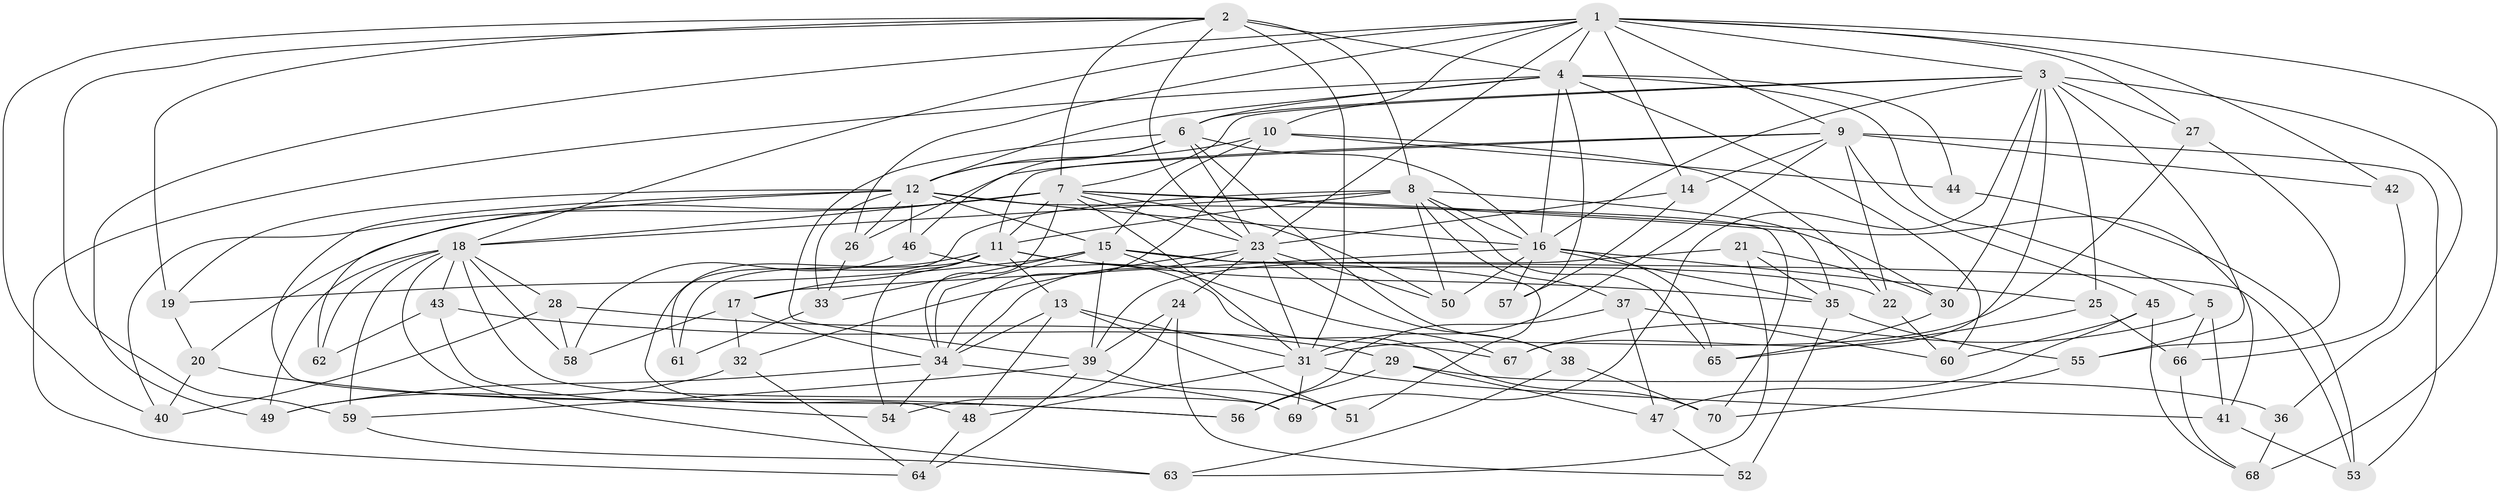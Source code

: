 // original degree distribution, {4: 1.0}
// Generated by graph-tools (version 1.1) at 2025/38/03/09/25 02:38:14]
// undirected, 70 vertices, 189 edges
graph export_dot {
graph [start="1"]
  node [color=gray90,style=filled];
  1;
  2;
  3;
  4;
  5;
  6;
  7;
  8;
  9;
  10;
  11;
  12;
  13;
  14;
  15;
  16;
  17;
  18;
  19;
  20;
  21;
  22;
  23;
  24;
  25;
  26;
  27;
  28;
  29;
  30;
  31;
  32;
  33;
  34;
  35;
  36;
  37;
  38;
  39;
  40;
  41;
  42;
  43;
  44;
  45;
  46;
  47;
  48;
  49;
  50;
  51;
  52;
  53;
  54;
  55;
  56;
  57;
  58;
  59;
  60;
  61;
  62;
  63;
  64;
  65;
  66;
  67;
  68;
  69;
  70;
  1 -- 3 [weight=1.0];
  1 -- 4 [weight=1.0];
  1 -- 9 [weight=1.0];
  1 -- 10 [weight=1.0];
  1 -- 14 [weight=1.0];
  1 -- 18 [weight=1.0];
  1 -- 23 [weight=1.0];
  1 -- 26 [weight=1.0];
  1 -- 27 [weight=1.0];
  1 -- 42 [weight=1.0];
  1 -- 49 [weight=1.0];
  1 -- 68 [weight=1.0];
  2 -- 4 [weight=2.0];
  2 -- 7 [weight=1.0];
  2 -- 8 [weight=2.0];
  2 -- 19 [weight=1.0];
  2 -- 23 [weight=1.0];
  2 -- 31 [weight=1.0];
  2 -- 40 [weight=1.0];
  2 -- 59 [weight=1.0];
  3 -- 6 [weight=1.0];
  3 -- 7 [weight=1.0];
  3 -- 16 [weight=1.0];
  3 -- 25 [weight=1.0];
  3 -- 27 [weight=1.0];
  3 -- 30 [weight=1.0];
  3 -- 36 [weight=2.0];
  3 -- 55 [weight=1.0];
  3 -- 67 [weight=1.0];
  3 -- 69 [weight=1.0];
  4 -- 5 [weight=1.0];
  4 -- 6 [weight=1.0];
  4 -- 12 [weight=1.0];
  4 -- 16 [weight=1.0];
  4 -- 44 [weight=1.0];
  4 -- 57 [weight=2.0];
  4 -- 60 [weight=1.0];
  4 -- 64 [weight=1.0];
  5 -- 41 [weight=1.0];
  5 -- 66 [weight=1.0];
  5 -- 67 [weight=1.0];
  6 -- 12 [weight=1.0];
  6 -- 16 [weight=1.0];
  6 -- 23 [weight=1.0];
  6 -- 38 [weight=1.0];
  6 -- 39 [weight=1.0];
  6 -- 46 [weight=1.0];
  7 -- 11 [weight=1.0];
  7 -- 18 [weight=1.0];
  7 -- 20 [weight=1.0];
  7 -- 23 [weight=1.0];
  7 -- 30 [weight=1.0];
  7 -- 31 [weight=1.0];
  7 -- 34 [weight=1.0];
  7 -- 40 [weight=1.0];
  7 -- 41 [weight=1.0];
  7 -- 50 [weight=1.0];
  8 -- 11 [weight=1.0];
  8 -- 16 [weight=2.0];
  8 -- 18 [weight=1.0];
  8 -- 35 [weight=1.0];
  8 -- 37 [weight=1.0];
  8 -- 50 [weight=1.0];
  8 -- 61 [weight=2.0];
  8 -- 65 [weight=1.0];
  9 -- 11 [weight=1.0];
  9 -- 14 [weight=1.0];
  9 -- 22 [weight=1.0];
  9 -- 26 [weight=1.0];
  9 -- 31 [weight=1.0];
  9 -- 42 [weight=2.0];
  9 -- 45 [weight=1.0];
  9 -- 53 [weight=1.0];
  10 -- 12 [weight=1.0];
  10 -- 15 [weight=2.0];
  10 -- 22 [weight=1.0];
  10 -- 34 [weight=1.0];
  10 -- 44 [weight=2.0];
  11 -- 13 [weight=1.0];
  11 -- 17 [weight=2.0];
  11 -- 22 [weight=1.0];
  11 -- 35 [weight=2.0];
  11 -- 48 [weight=1.0];
  11 -- 54 [weight=1.0];
  11 -- 61 [weight=1.0];
  12 -- 15 [weight=1.0];
  12 -- 16 [weight=1.0];
  12 -- 19 [weight=1.0];
  12 -- 26 [weight=1.0];
  12 -- 33 [weight=1.0];
  12 -- 46 [weight=1.0];
  12 -- 56 [weight=1.0];
  12 -- 62 [weight=1.0];
  12 -- 70 [weight=1.0];
  13 -- 31 [weight=1.0];
  13 -- 34 [weight=2.0];
  13 -- 48 [weight=1.0];
  13 -- 51 [weight=1.0];
  14 -- 23 [weight=1.0];
  14 -- 57 [weight=1.0];
  15 -- 19 [weight=1.0];
  15 -- 33 [weight=1.0];
  15 -- 34 [weight=1.0];
  15 -- 39 [weight=1.0];
  15 -- 51 [weight=1.0];
  15 -- 53 [weight=1.0];
  15 -- 67 [weight=1.0];
  16 -- 17 [weight=1.0];
  16 -- 25 [weight=1.0];
  16 -- 35 [weight=1.0];
  16 -- 50 [weight=1.0];
  16 -- 57 [weight=1.0];
  16 -- 65 [weight=1.0];
  17 -- 32 [weight=1.0];
  17 -- 34 [weight=1.0];
  17 -- 58 [weight=1.0];
  18 -- 28 [weight=1.0];
  18 -- 43 [weight=1.0];
  18 -- 49 [weight=1.0];
  18 -- 58 [weight=1.0];
  18 -- 59 [weight=1.0];
  18 -- 62 [weight=2.0];
  18 -- 63 [weight=1.0];
  18 -- 69 [weight=1.0];
  19 -- 20 [weight=1.0];
  20 -- 40 [weight=1.0];
  20 -- 56 [weight=1.0];
  21 -- 30 [weight=1.0];
  21 -- 35 [weight=1.0];
  21 -- 39 [weight=1.0];
  21 -- 63 [weight=1.0];
  22 -- 60 [weight=1.0];
  23 -- 24 [weight=1.0];
  23 -- 31 [weight=2.0];
  23 -- 32 [weight=1.0];
  23 -- 34 [weight=1.0];
  23 -- 38 [weight=1.0];
  23 -- 50 [weight=1.0];
  24 -- 39 [weight=1.0];
  24 -- 52 [weight=1.0];
  24 -- 54 [weight=1.0];
  25 -- 65 [weight=1.0];
  25 -- 66 [weight=1.0];
  26 -- 33 [weight=1.0];
  27 -- 31 [weight=1.0];
  27 -- 55 [weight=1.0];
  28 -- 29 [weight=1.0];
  28 -- 40 [weight=1.0];
  28 -- 58 [weight=1.0];
  29 -- 36 [weight=1.0];
  29 -- 47 [weight=1.0];
  29 -- 56 [weight=1.0];
  30 -- 65 [weight=1.0];
  31 -- 41 [weight=1.0];
  31 -- 48 [weight=1.0];
  31 -- 69 [weight=1.0];
  32 -- 49 [weight=1.0];
  32 -- 64 [weight=1.0];
  33 -- 61 [weight=1.0];
  34 -- 49 [weight=1.0];
  34 -- 54 [weight=1.0];
  34 -- 69 [weight=1.0];
  35 -- 52 [weight=2.0];
  35 -- 55 [weight=1.0];
  36 -- 68 [weight=1.0];
  37 -- 47 [weight=1.0];
  37 -- 56 [weight=1.0];
  37 -- 60 [weight=1.0];
  38 -- 63 [weight=1.0];
  38 -- 70 [weight=1.0];
  39 -- 51 [weight=2.0];
  39 -- 59 [weight=1.0];
  39 -- 64 [weight=1.0];
  41 -- 53 [weight=1.0];
  42 -- 66 [weight=1.0];
  43 -- 54 [weight=1.0];
  43 -- 62 [weight=1.0];
  43 -- 67 [weight=1.0];
  44 -- 53 [weight=1.0];
  45 -- 47 [weight=1.0];
  45 -- 60 [weight=1.0];
  45 -- 68 [weight=1.0];
  46 -- 58 [weight=1.0];
  46 -- 70 [weight=1.0];
  47 -- 52 [weight=1.0];
  48 -- 64 [weight=1.0];
  55 -- 70 [weight=1.0];
  59 -- 63 [weight=1.0];
  66 -- 68 [weight=1.0];
}
